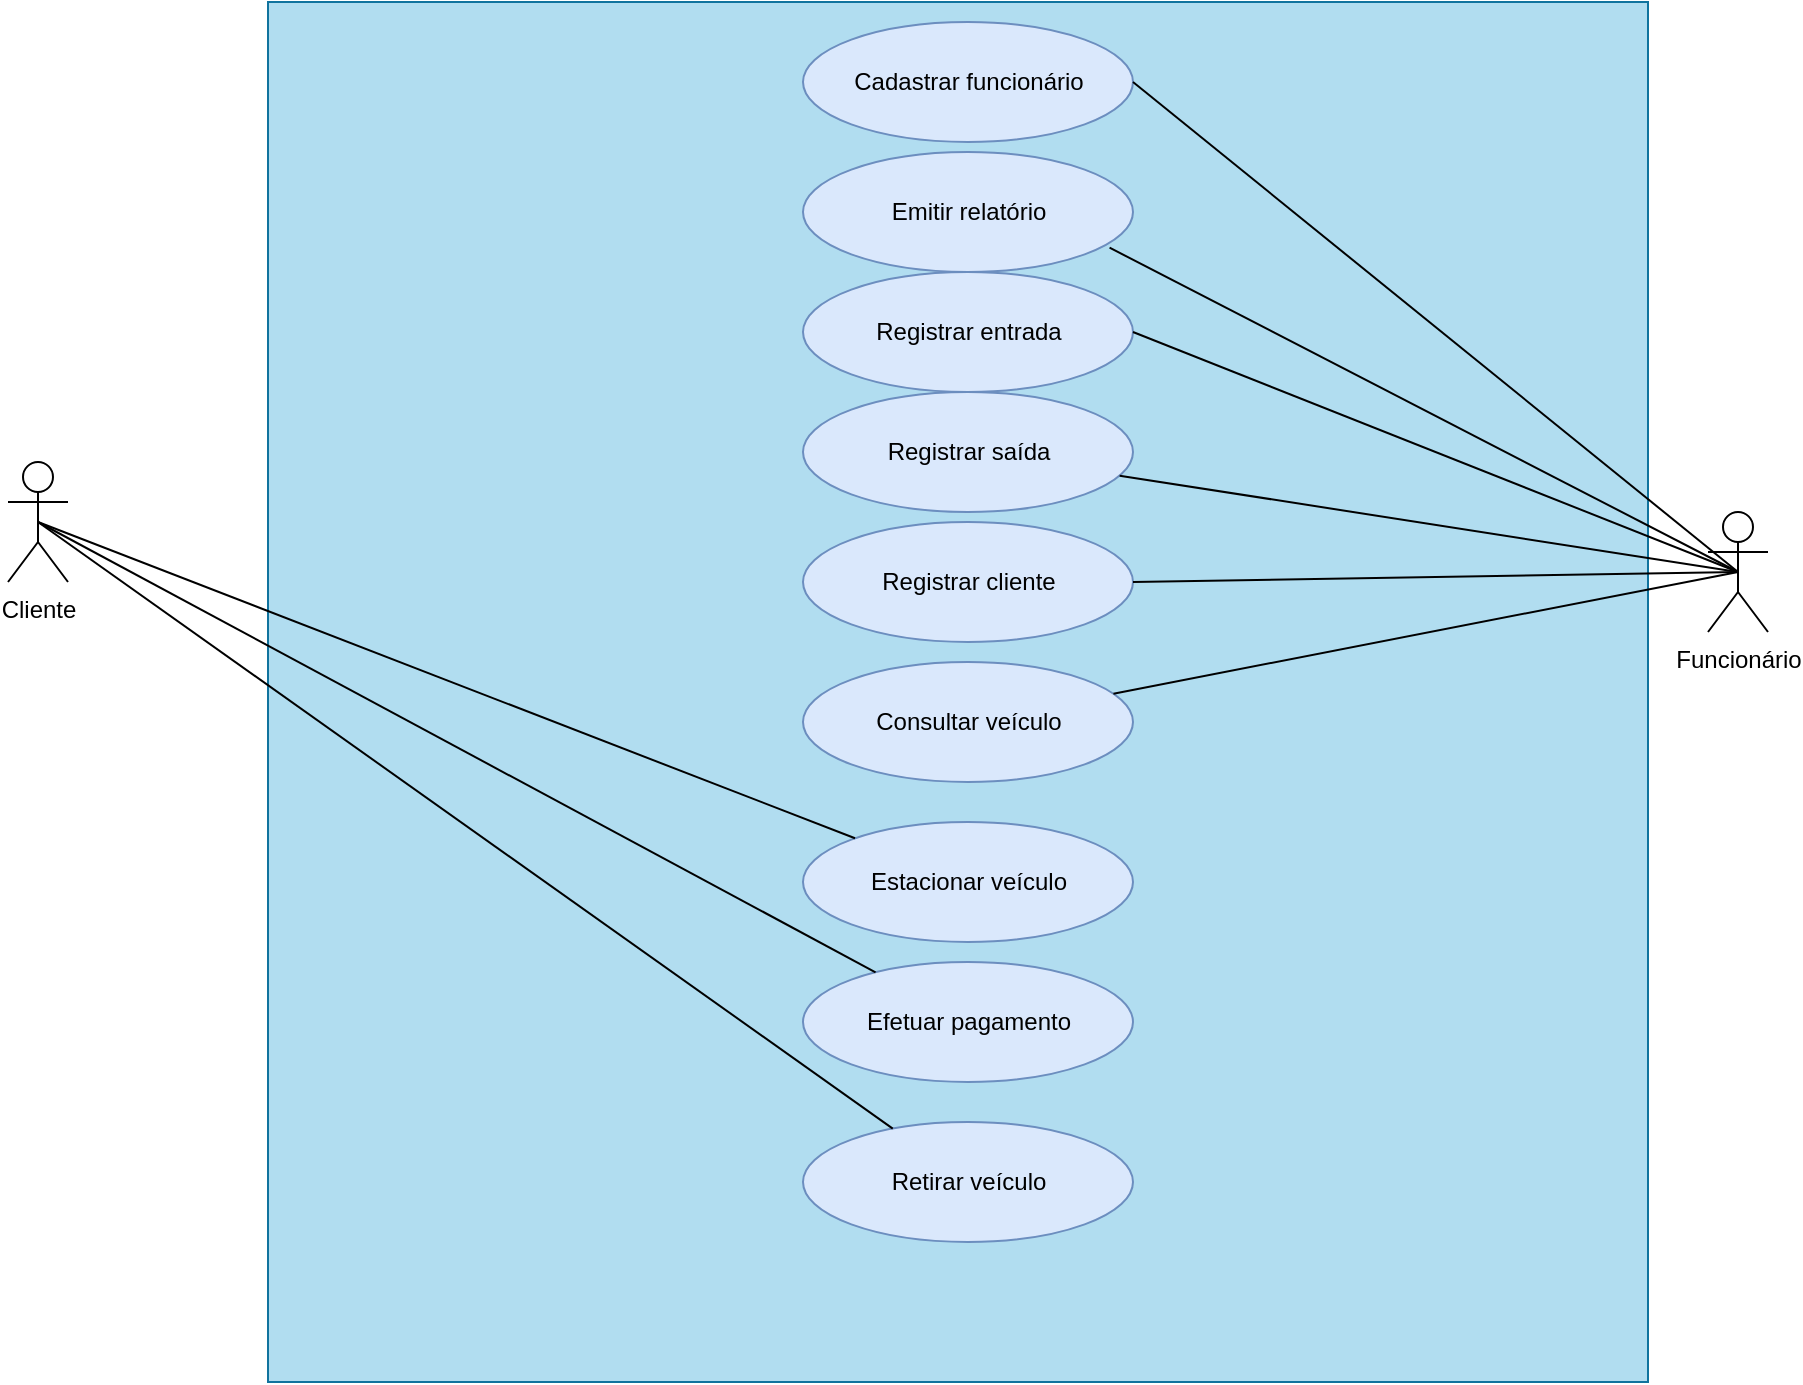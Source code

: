 <mxfile version="20.5.3" type="device"><diagram id="DAWzPCxsB0FBzbCGMRSk" name="Página-1"><mxGraphModel dx="1038" dy="571" grid="1" gridSize="10" guides="1" tooltips="1" connect="1" arrows="1" fold="1" page="1" pageScale="1" pageWidth="827" pageHeight="1169" math="0" shadow="0"><root><mxCell id="0"/><mxCell id="1" parent="0"/><mxCell id="MUJrkyZ_jHz1xBb5-O7I-1" value="Funcionário" style="shape=umlActor;verticalLabelPosition=bottom;verticalAlign=top;html=1;outlineConnect=0;" parent="1" vertex="1"><mxGeometry x="890" y="285" width="30" height="60" as="geometry"/></mxCell><mxCell id="MUJrkyZ_jHz1xBb5-O7I-2" value="Cliente" style="shape=umlActor;verticalLabelPosition=bottom;verticalAlign=top;html=1;outlineConnect=0;" parent="1" vertex="1"><mxGeometry x="40" y="260" width="30" height="60" as="geometry"/></mxCell><mxCell id="MUJrkyZ_jHz1xBb5-O7I-11" value="" style="whiteSpace=wrap;html=1;aspect=fixed;fillColor=#b1ddf0;strokeColor=#10739e;" parent="1" vertex="1"><mxGeometry x="170" y="30" width="690" height="690" as="geometry"/></mxCell><mxCell id="MUJrkyZ_jHz1xBb5-O7I-13" value="Emitir relatório" style="ellipse;whiteSpace=wrap;html=1;fillColor=#dae8fc;strokeColor=#6c8ebf;" parent="1" vertex="1"><mxGeometry x="437.5" y="105" width="165" height="60" as="geometry"/></mxCell><mxCell id="MUJrkyZ_jHz1xBb5-O7I-14" value="Registrar saída" style="ellipse;whiteSpace=wrap;html=1;fillColor=#dae8fc;strokeColor=#6c8ebf;" parent="1" vertex="1"><mxGeometry x="437.5" y="225" width="165" height="60" as="geometry"/></mxCell><mxCell id="MUJrkyZ_jHz1xBb5-O7I-15" value="Registrar entrada" style="ellipse;whiteSpace=wrap;html=1;fillColor=#dae8fc;strokeColor=#6c8ebf;" parent="1" vertex="1"><mxGeometry x="437.5" y="165" width="165" height="60" as="geometry"/></mxCell><mxCell id="MUJrkyZ_jHz1xBb5-O7I-16" value="Consultar veículo" style="ellipse;whiteSpace=wrap;html=1;fillColor=#dae8fc;strokeColor=#6c8ebf;" parent="1" vertex="1"><mxGeometry x="437.5" y="360" width="165" height="60" as="geometry"/></mxCell><mxCell id="MUJrkyZ_jHz1xBb5-O7I-17" value="Estacionar veículo" style="ellipse;whiteSpace=wrap;html=1;fillColor=#dae8fc;strokeColor=#6c8ebf;" parent="1" vertex="1"><mxGeometry x="437.5" y="440" width="165" height="60" as="geometry"/></mxCell><mxCell id="MUJrkyZ_jHz1xBb5-O7I-18" value="Registrar cliente" style="ellipse;whiteSpace=wrap;html=1;fillColor=#dae8fc;strokeColor=#6c8ebf;" parent="1" vertex="1"><mxGeometry x="437.5" y="290" width="165" height="60" as="geometry"/></mxCell><mxCell id="MUJrkyZ_jHz1xBb5-O7I-20" value="Efetuar pagamento" style="ellipse;whiteSpace=wrap;html=1;fillColor=#dae8fc;strokeColor=#6c8ebf;" parent="1" vertex="1"><mxGeometry x="437.5" y="510" width="165" height="60" as="geometry"/></mxCell><mxCell id="MUJrkyZ_jHz1xBb5-O7I-24" value="Retirar veículo" style="ellipse;whiteSpace=wrap;html=1;fillColor=#dae8fc;strokeColor=#6c8ebf;" parent="1" vertex="1"><mxGeometry x="437.5" y="590" width="165" height="60" as="geometry"/></mxCell><mxCell id="MUJrkyZ_jHz1xBb5-O7I-27" value="" style="endArrow=none;html=1;rounded=0;exitX=0.5;exitY=0.5;exitDx=0;exitDy=0;exitPerimeter=0;" parent="1" source="MUJrkyZ_jHz1xBb5-O7I-2" target="MUJrkyZ_jHz1xBb5-O7I-17" edge="1"><mxGeometry width="50" height="50" relative="1" as="geometry"><mxPoint x="65" y="300" as="sourcePoint"/><mxPoint x="460" y="340" as="targetPoint"/></mxGeometry></mxCell><mxCell id="MUJrkyZ_jHz1xBb5-O7I-28" value="" style="endArrow=none;html=1;rounded=0;exitX=0.5;exitY=0.5;exitDx=0;exitDy=0;exitPerimeter=0;" parent="1" source="MUJrkyZ_jHz1xBb5-O7I-2" target="MUJrkyZ_jHz1xBb5-O7I-20" edge="1"><mxGeometry width="50" height="50" relative="1" as="geometry"><mxPoint x="75" y="310" as="sourcePoint"/><mxPoint x="470" y="350" as="targetPoint"/></mxGeometry></mxCell><mxCell id="MUJrkyZ_jHz1xBb5-O7I-29" value="" style="endArrow=none;html=1;rounded=0;exitX=0.5;exitY=0.5;exitDx=0;exitDy=0;exitPerimeter=0;" parent="1" source="MUJrkyZ_jHz1xBb5-O7I-2" target="MUJrkyZ_jHz1xBb5-O7I-24" edge="1"><mxGeometry width="50" height="50" relative="1" as="geometry"><mxPoint x="85" y="320" as="sourcePoint"/><mxPoint x="480" y="360" as="targetPoint"/></mxGeometry></mxCell><mxCell id="MUJrkyZ_jHz1xBb5-O7I-30" value="" style="endArrow=none;html=1;rounded=0;exitX=0.5;exitY=0.5;exitDx=0;exitDy=0;exitPerimeter=0;entryX=0.929;entryY=0.797;entryDx=0;entryDy=0;entryPerimeter=0;" parent="1" source="MUJrkyZ_jHz1xBb5-O7I-1" target="MUJrkyZ_jHz1xBb5-O7I-13" edge="1"><mxGeometry width="50" height="50" relative="1" as="geometry"><mxPoint x="400" y="380" as="sourcePoint"/><mxPoint x="450" y="330" as="targetPoint"/></mxGeometry></mxCell><mxCell id="MUJrkyZ_jHz1xBb5-O7I-32" value="" style="endArrow=none;html=1;rounded=0;exitX=0.5;exitY=0.5;exitDx=0;exitDy=0;exitPerimeter=0;entryX=1;entryY=0.5;entryDx=0;entryDy=0;" parent="1" source="MUJrkyZ_jHz1xBb5-O7I-1" target="MUJrkyZ_jHz1xBb5-O7I-15" edge="1"><mxGeometry width="50" height="50" relative="1" as="geometry"><mxPoint x="915" y="325" as="sourcePoint"/><mxPoint x="600.785" y="137.82" as="targetPoint"/></mxGeometry></mxCell><mxCell id="MUJrkyZ_jHz1xBb5-O7I-33" value="" style="endArrow=none;html=1;rounded=0;exitX=0.5;exitY=0.5;exitDx=0;exitDy=0;exitPerimeter=0;" parent="1" source="MUJrkyZ_jHz1xBb5-O7I-1" target="MUJrkyZ_jHz1xBb5-O7I-14" edge="1"><mxGeometry width="50" height="50" relative="1" as="geometry"><mxPoint x="925" y="335" as="sourcePoint"/><mxPoint x="610.785" y="147.82" as="targetPoint"/></mxGeometry></mxCell><mxCell id="MUJrkyZ_jHz1xBb5-O7I-34" value="" style="endArrow=none;html=1;rounded=0;entryX=1;entryY=0.5;entryDx=0;entryDy=0;exitX=0.5;exitY=0.5;exitDx=0;exitDy=0;exitPerimeter=0;" parent="1" source="MUJrkyZ_jHz1xBb5-O7I-1" target="MUJrkyZ_jHz1xBb5-O7I-18" edge="1"><mxGeometry width="50" height="50" relative="1" as="geometry"><mxPoint x="935" y="345" as="sourcePoint"/><mxPoint x="620.785" y="157.82" as="targetPoint"/></mxGeometry></mxCell><mxCell id="MUJrkyZ_jHz1xBb5-O7I-35" value="" style="endArrow=none;html=1;rounded=0;exitX=0.5;exitY=0.5;exitDx=0;exitDy=0;exitPerimeter=0;" parent="1" source="MUJrkyZ_jHz1xBb5-O7I-1" target="MUJrkyZ_jHz1xBb5-O7I-16" edge="1"><mxGeometry width="50" height="50" relative="1" as="geometry"><mxPoint x="945" y="355" as="sourcePoint"/><mxPoint x="630.785" y="167.82" as="targetPoint"/></mxGeometry></mxCell><mxCell id="9UmpXRAkL41mAgOO8nmJ-1" value="Cadastrar funcionário" style="ellipse;whiteSpace=wrap;html=1;fillColor=#dae8fc;strokeColor=#6c8ebf;" vertex="1" parent="1"><mxGeometry x="437.5" y="40" width="165" height="60" as="geometry"/></mxCell><mxCell id="9UmpXRAkL41mAgOO8nmJ-2" value="" style="endArrow=none;html=1;rounded=0;exitX=0.5;exitY=0.5;exitDx=0;exitDy=0;exitPerimeter=0;entryX=1;entryY=0.5;entryDx=0;entryDy=0;" edge="1" parent="1" source="MUJrkyZ_jHz1xBb5-O7I-1" target="9UmpXRAkL41mAgOO8nmJ-1"><mxGeometry width="50" height="50" relative="1" as="geometry"><mxPoint x="915" y="325" as="sourcePoint"/><mxPoint x="600.785" y="162.82" as="targetPoint"/></mxGeometry></mxCell></root></mxGraphModel></diagram></mxfile>